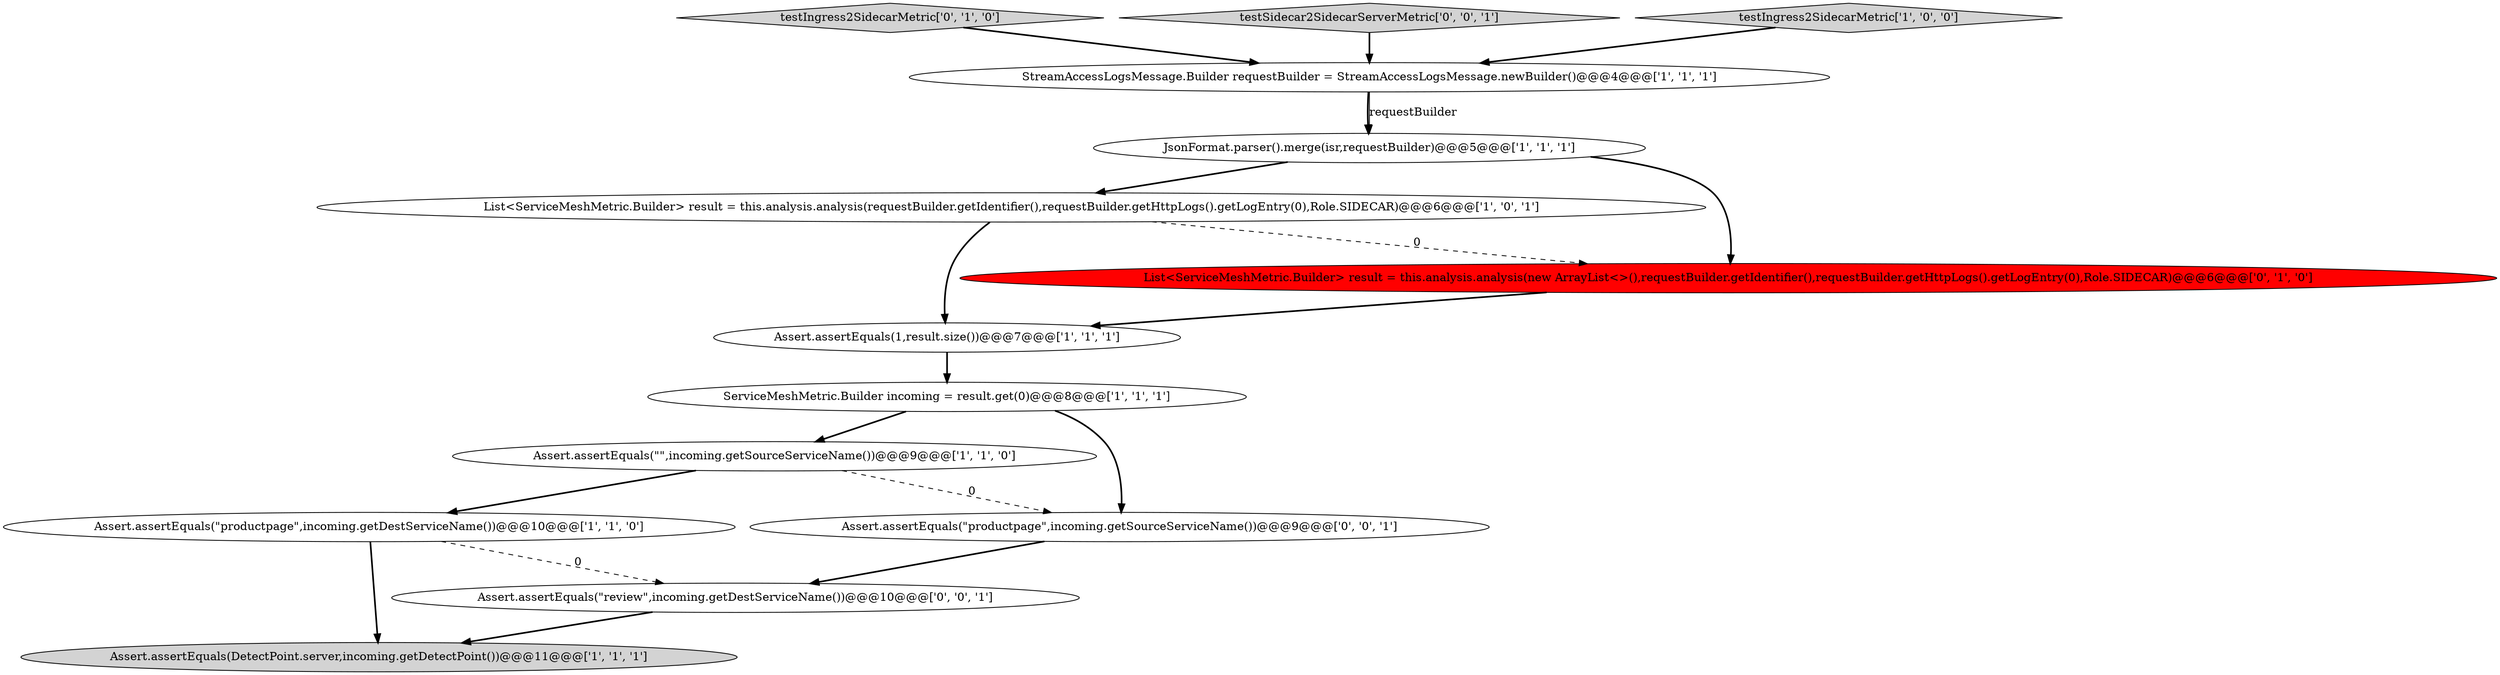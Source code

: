 digraph {
8 [style = filled, label = "Assert.assertEquals(DetectPoint.server,incoming.getDetectPoint())@@@11@@@['1', '1', '1']", fillcolor = lightgray, shape = ellipse image = "AAA0AAABBB1BBB"];
0 [style = filled, label = "Assert.assertEquals(\"\",incoming.getSourceServiceName())@@@9@@@['1', '1', '0']", fillcolor = white, shape = ellipse image = "AAA0AAABBB1BBB"];
10 [style = filled, label = "testIngress2SidecarMetric['0', '1', '0']", fillcolor = lightgray, shape = diamond image = "AAA0AAABBB2BBB"];
12 [style = filled, label = "Assert.assertEquals(\"review\",incoming.getDestServiceName())@@@10@@@['0', '0', '1']", fillcolor = white, shape = ellipse image = "AAA0AAABBB3BBB"];
6 [style = filled, label = "List<ServiceMeshMetric.Builder> result = this.analysis.analysis(requestBuilder.getIdentifier(),requestBuilder.getHttpLogs().getLogEntry(0),Role.SIDECAR)@@@6@@@['1', '0', '1']", fillcolor = white, shape = ellipse image = "AAA0AAABBB1BBB"];
13 [style = filled, label = "testSidecar2SidecarServerMetric['0', '0', '1']", fillcolor = lightgray, shape = diamond image = "AAA0AAABBB3BBB"];
2 [style = filled, label = "Assert.assertEquals(1,result.size())@@@7@@@['1', '1', '1']", fillcolor = white, shape = ellipse image = "AAA0AAABBB1BBB"];
5 [style = filled, label = "ServiceMeshMetric.Builder incoming = result.get(0)@@@8@@@['1', '1', '1']", fillcolor = white, shape = ellipse image = "AAA0AAABBB1BBB"];
11 [style = filled, label = "Assert.assertEquals(\"productpage\",incoming.getSourceServiceName())@@@9@@@['0', '0', '1']", fillcolor = white, shape = ellipse image = "AAA0AAABBB3BBB"];
7 [style = filled, label = "StreamAccessLogsMessage.Builder requestBuilder = StreamAccessLogsMessage.newBuilder()@@@4@@@['1', '1', '1']", fillcolor = white, shape = ellipse image = "AAA0AAABBB1BBB"];
4 [style = filled, label = "testIngress2SidecarMetric['1', '0', '0']", fillcolor = lightgray, shape = diamond image = "AAA0AAABBB1BBB"];
1 [style = filled, label = "JsonFormat.parser().merge(isr,requestBuilder)@@@5@@@['1', '1', '1']", fillcolor = white, shape = ellipse image = "AAA0AAABBB1BBB"];
9 [style = filled, label = "List<ServiceMeshMetric.Builder> result = this.analysis.analysis(new ArrayList<>(),requestBuilder.getIdentifier(),requestBuilder.getHttpLogs().getLogEntry(0),Role.SIDECAR)@@@6@@@['0', '1', '0']", fillcolor = red, shape = ellipse image = "AAA1AAABBB2BBB"];
3 [style = filled, label = "Assert.assertEquals(\"productpage\",incoming.getDestServiceName())@@@10@@@['1', '1', '0']", fillcolor = white, shape = ellipse image = "AAA0AAABBB1BBB"];
0->3 [style = bold, label=""];
1->9 [style = bold, label=""];
5->11 [style = bold, label=""];
1->6 [style = bold, label=""];
7->1 [style = bold, label=""];
11->12 [style = bold, label=""];
0->11 [style = dashed, label="0"];
3->12 [style = dashed, label="0"];
5->0 [style = bold, label=""];
9->2 [style = bold, label=""];
10->7 [style = bold, label=""];
12->8 [style = bold, label=""];
3->8 [style = bold, label=""];
13->7 [style = bold, label=""];
4->7 [style = bold, label=""];
7->1 [style = solid, label="requestBuilder"];
2->5 [style = bold, label=""];
6->9 [style = dashed, label="0"];
6->2 [style = bold, label=""];
}
